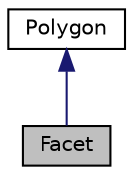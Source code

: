 digraph "Facet"
{
  edge [fontname="Helvetica",fontsize="10",labelfontname="Helvetica",labelfontsize="10"];
  node [fontname="Helvetica",fontsize="10",shape=record];
  Node0 [label="Facet",height=0.2,width=0.4,color="black", fillcolor="grey75", style="filled", fontcolor="black"];
  Node1 -> Node0 [dir="back",color="midnightblue",fontsize="10",style="solid"];
  Node1 [label="Polygon",height=0.2,width=0.4,color="black", fillcolor="white", style="filled",URL="$class_polygon.html",tooltip="Polygon consisted of 3-coordinate vertices. "];
}
